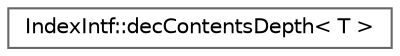 digraph "Graphical Class Hierarchy"
{
 // INTERACTIVE_SVG=YES
 // LATEX_PDF_SIZE
  bgcolor="transparent";
  edge [fontname=Helvetica,fontsize=10,labelfontname=Helvetica,labelfontsize=10];
  node [fontname=Helvetica,fontsize=10,shape=box,height=0.2,width=0.4];
  rankdir="LR";
  Node0 [id="Node000000",label="IndexIntf::decContentsDepth\< T \>",height=0.2,width=0.4,color="grey40", fillcolor="white", style="filled",URL="$d6/d1d/struct_index_intf_1_1dec_contents_depth.html",tooltip=" "];
}
